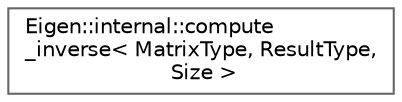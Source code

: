 digraph "类继承关系图"
{
 // LATEX_PDF_SIZE
  bgcolor="transparent";
  edge [fontname=Helvetica,fontsize=10,labelfontname=Helvetica,labelfontsize=10];
  node [fontname=Helvetica,fontsize=10,shape=box,height=0.2,width=0.4];
  rankdir="LR";
  Node0 [id="Node000000",label="Eigen::internal::compute\l_inverse\< MatrixType, ResultType,\l Size \>",height=0.2,width=0.4,color="grey40", fillcolor="white", style="filled",URL="$struct_eigen_1_1internal_1_1compute__inverse.html",tooltip=" "];
}
